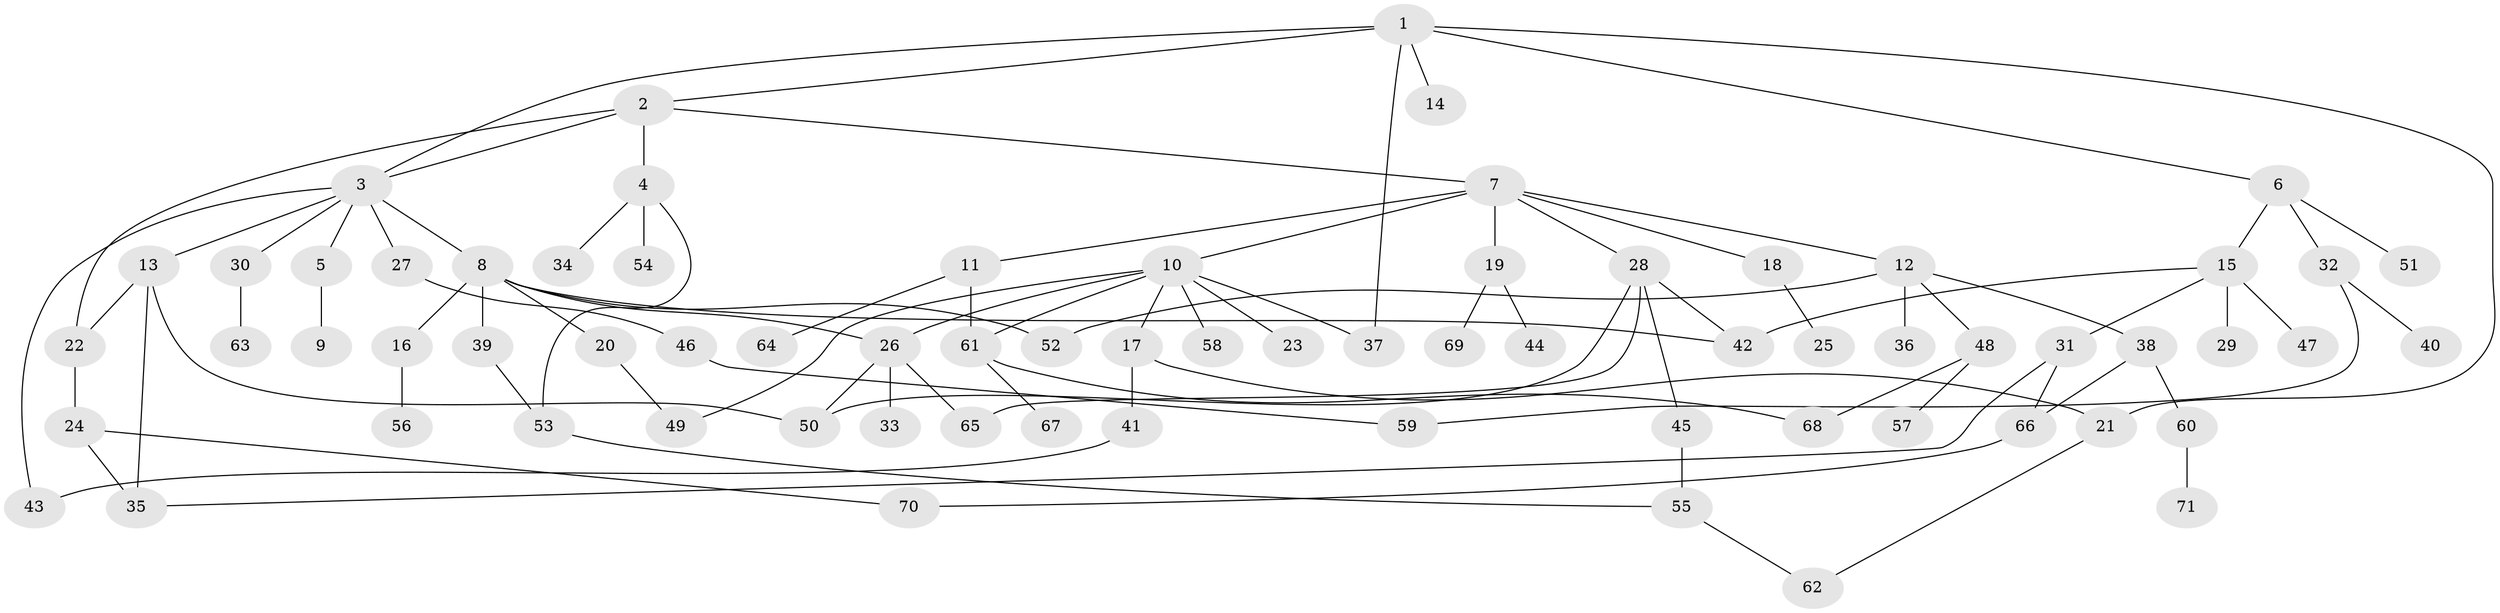 // Generated by graph-tools (version 1.1) at 2025/13/03/09/25 04:13:19]
// undirected, 71 vertices, 93 edges
graph export_dot {
graph [start="1"]
  node [color=gray90,style=filled];
  1;
  2;
  3;
  4;
  5;
  6;
  7;
  8;
  9;
  10;
  11;
  12;
  13;
  14;
  15;
  16;
  17;
  18;
  19;
  20;
  21;
  22;
  23;
  24;
  25;
  26;
  27;
  28;
  29;
  30;
  31;
  32;
  33;
  34;
  35;
  36;
  37;
  38;
  39;
  40;
  41;
  42;
  43;
  44;
  45;
  46;
  47;
  48;
  49;
  50;
  51;
  52;
  53;
  54;
  55;
  56;
  57;
  58;
  59;
  60;
  61;
  62;
  63;
  64;
  65;
  66;
  67;
  68;
  69;
  70;
  71;
  1 -- 2;
  1 -- 3;
  1 -- 6;
  1 -- 14;
  1 -- 37;
  1 -- 21;
  2 -- 4;
  2 -- 7;
  2 -- 3;
  2 -- 22;
  3 -- 5;
  3 -- 8;
  3 -- 13;
  3 -- 27;
  3 -- 30;
  3 -- 43;
  4 -- 34;
  4 -- 53;
  4 -- 54;
  5 -- 9;
  6 -- 15;
  6 -- 32;
  6 -- 51;
  7 -- 10;
  7 -- 11;
  7 -- 12;
  7 -- 18;
  7 -- 19;
  7 -- 28;
  8 -- 16;
  8 -- 20;
  8 -- 26;
  8 -- 39;
  8 -- 42;
  8 -- 52;
  10 -- 17;
  10 -- 23;
  10 -- 49;
  10 -- 58;
  10 -- 26;
  10 -- 37;
  10 -- 61;
  11 -- 61;
  11 -- 64;
  12 -- 36;
  12 -- 38;
  12 -- 48;
  12 -- 52;
  13 -- 22;
  13 -- 50;
  13 -- 35;
  15 -- 29;
  15 -- 31;
  15 -- 47;
  15 -- 42;
  16 -- 56;
  17 -- 21;
  17 -- 41;
  18 -- 25;
  19 -- 44;
  19 -- 69;
  20 -- 49;
  21 -- 62;
  22 -- 24;
  24 -- 35;
  24 -- 70;
  26 -- 33;
  26 -- 50;
  26 -- 65;
  27 -- 46;
  28 -- 45;
  28 -- 65;
  28 -- 42;
  28 -- 50;
  30 -- 63;
  31 -- 66;
  31 -- 35;
  32 -- 40;
  32 -- 59;
  38 -- 60;
  38 -- 66;
  39 -- 53;
  41 -- 43;
  45 -- 55;
  46 -- 59;
  48 -- 57;
  48 -- 68;
  53 -- 55;
  55 -- 62;
  60 -- 71;
  61 -- 67;
  61 -- 68;
  66 -- 70;
}
